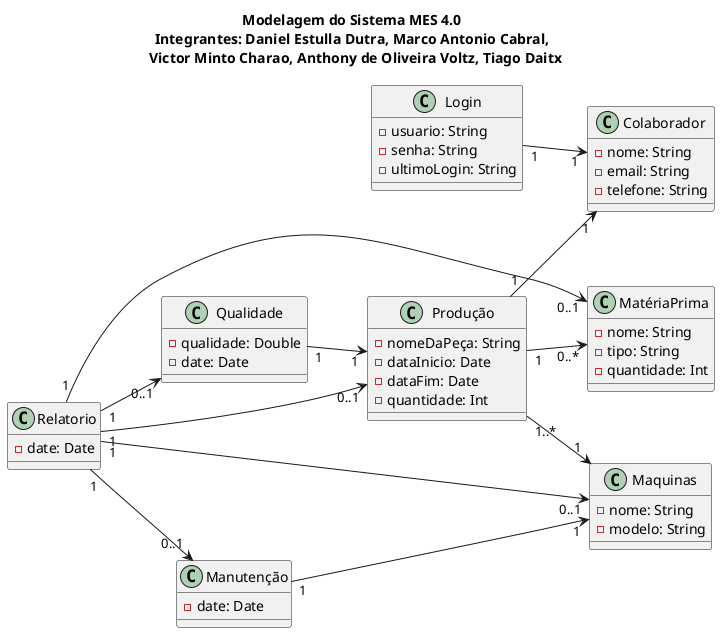 @startuml Trabalho
title Modelagem do Sistema MES 4.0 \n Integrantes: Daniel Estulla Dutra, Marco Antonio Cabral,  \n Victor Minto Charao, Anthony de Oliveira Voltz, Tiago Daitx 
left to right direction
skinparam shadowing false

class "Login" {
    - usuario: String
    - senha: String
    - ultimoLogin: String
}

class "MatériaPrima" {
    - nome: String
    - tipo: String
    - quantidade: Int
}

class "Colaborador" {
    - nome: String
    - email: String
    - telefone: String
}

class "Manutenção" {
    - date: Date
}

class "Produção" {
    - nomeDaPeça: String
    - dataInicio: Date
    - dataFim: Date
    - quantidade: Int
}

class "Maquinas" {
    - nome: String
    - modelo: String
}

class "Relatorio" {
    - date: Date
}

class "Qualidade" {
    - qualidade: Double
    - date: Date
}

Login "1" --> "1" Colaborador
Manutenção "1" --> "1" Maquinas
Produção "1..*" --> "1" Maquinas
Produção "1" --> "1" Colaborador
Produção "1" --> "0..*" MatériaPrima
Relatorio "1" --> "0..1" Produção
Relatorio "1" --> "0..1" MatériaPrima
Relatorio "1" --> "0..1" Manutenção
Relatorio "1" --> "0..1" Maquinas
Relatorio "1" --> "0..1" Qualidade
Qualidade "1" --> "1" Produção

@enduml